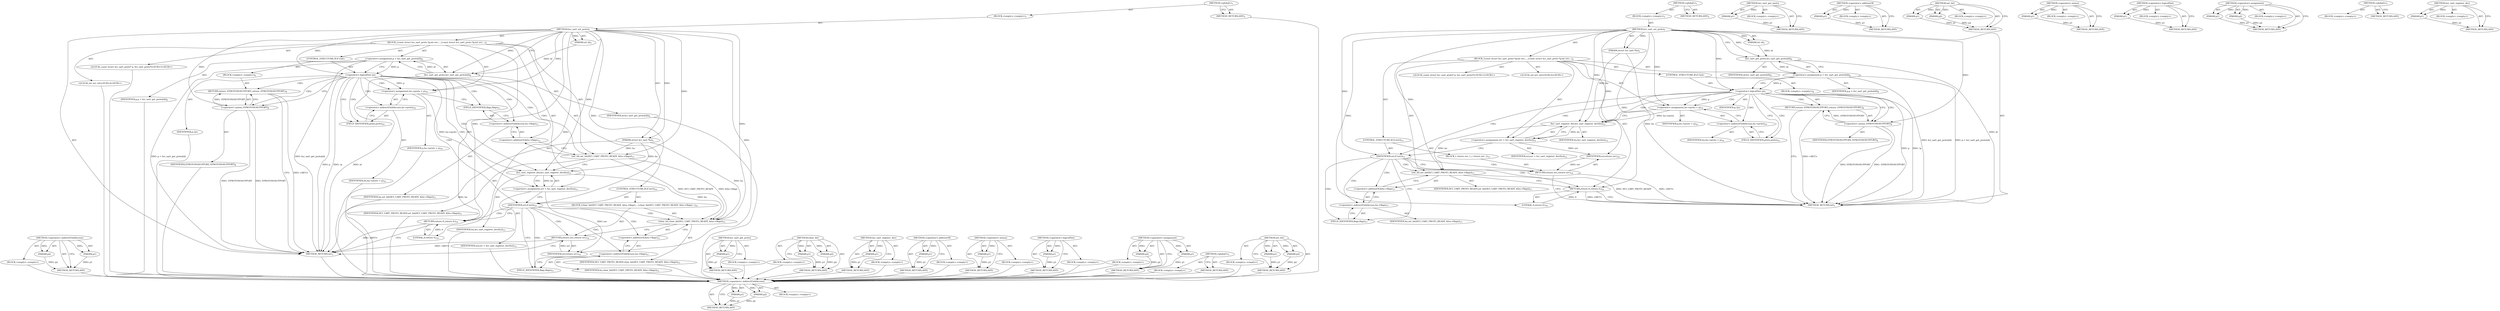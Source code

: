 digraph "hci_uart_register_dev" {
vulnerable_91 [label=<(METHOD,&lt;operator&gt;.indirectFieldAccess)>];
vulnerable_92 [label=<(PARAM,p1)>];
vulnerable_93 [label=<(PARAM,p2)>];
vulnerable_94 [label=<(BLOCK,&lt;empty&gt;,&lt;empty&gt;)>];
vulnerable_95 [label=<(METHOD_RETURN,ANY)>];
vulnerable_6 [label=<(METHOD,&lt;global&gt;)<SUB>1</SUB>>];
vulnerable_7 [label=<(BLOCK,&lt;empty&gt;,&lt;empty&gt;)<SUB>1</SUB>>];
vulnerable_8 [label=<(METHOD,hci_uart_set_proto)<SUB>1</SUB>>];
vulnerable_9 [label=<(PARAM,struct hci_uart *hu)<SUB>1</SUB>>];
vulnerable_10 [label=<(PARAM,int id)<SUB>1</SUB>>];
vulnerable_11 [label=<(BLOCK,{
	const struct hci_uart_proto *p;
	int err;

	...,{
	const struct hci_uart_proto *p;
	int err;

	...)<SUB>2</SUB>>];
vulnerable_12 [label="<(LOCAL,const struct hci_uart_proto* p: hci_uart_proto*)<SUB>3</SUB>>"];
vulnerable_13 [label="<(LOCAL,int err: int)<SUB>4</SUB>>"];
vulnerable_14 [label=<(&lt;operator&gt;.assignment,p = hci_uart_get_proto(id))<SUB>6</SUB>>];
vulnerable_15 [label=<(IDENTIFIER,p,p = hci_uart_get_proto(id))<SUB>6</SUB>>];
vulnerable_16 [label=<(hci_uart_get_proto,hci_uart_get_proto(id))<SUB>6</SUB>>];
vulnerable_17 [label=<(IDENTIFIER,id,hci_uart_get_proto(id))<SUB>6</SUB>>];
vulnerable_18 [label=<(CONTROL_STRUCTURE,IF,if (!p))<SUB>7</SUB>>];
vulnerable_19 [label=<(&lt;operator&gt;.logicalNot,!p)<SUB>7</SUB>>];
vulnerable_20 [label=<(IDENTIFIER,p,!p)<SUB>7</SUB>>];
vulnerable_21 [label=<(BLOCK,&lt;empty&gt;,&lt;empty&gt;)<SUB>8</SUB>>];
vulnerable_22 [label=<(RETURN,return -EPROTONOSUPPORT;,return -EPROTONOSUPPORT;)<SUB>8</SUB>>];
vulnerable_23 [label=<(&lt;operator&gt;.minus,-EPROTONOSUPPORT)<SUB>8</SUB>>];
vulnerable_24 [label=<(IDENTIFIER,EPROTONOSUPPORT,-EPROTONOSUPPORT)<SUB>8</SUB>>];
vulnerable_25 [label=<(&lt;operator&gt;.assignment,hu-&gt;proto = p)<SUB>10</SUB>>];
vulnerable_26 [label=<(&lt;operator&gt;.indirectFieldAccess,hu-&gt;proto)<SUB>10</SUB>>];
vulnerable_27 [label=<(IDENTIFIER,hu,hu-&gt;proto = p)<SUB>10</SUB>>];
vulnerable_28 [label=<(FIELD_IDENTIFIER,proto,proto)<SUB>10</SUB>>];
vulnerable_29 [label=<(IDENTIFIER,p,hu-&gt;proto = p)<SUB>10</SUB>>];
vulnerable_30 [label=<(set_bit,set_bit(HCI_UART_PROTO_READY, &amp;hu-&gt;flags))<SUB>11</SUB>>];
vulnerable_31 [label=<(IDENTIFIER,HCI_UART_PROTO_READY,set_bit(HCI_UART_PROTO_READY, &amp;hu-&gt;flags))<SUB>11</SUB>>];
vulnerable_32 [label=<(&lt;operator&gt;.addressOf,&amp;hu-&gt;flags)<SUB>11</SUB>>];
vulnerable_33 [label=<(&lt;operator&gt;.indirectFieldAccess,hu-&gt;flags)<SUB>11</SUB>>];
vulnerable_34 [label=<(IDENTIFIER,hu,set_bit(HCI_UART_PROTO_READY, &amp;hu-&gt;flags))<SUB>11</SUB>>];
vulnerable_35 [label=<(FIELD_IDENTIFIER,flags,flags)<SUB>11</SUB>>];
vulnerable_36 [label=<(&lt;operator&gt;.assignment,err = hci_uart_register_dev(hu))<SUB>13</SUB>>];
vulnerable_37 [label=<(IDENTIFIER,err,err = hci_uart_register_dev(hu))<SUB>13</SUB>>];
vulnerable_38 [label=<(hci_uart_register_dev,hci_uart_register_dev(hu))<SUB>13</SUB>>];
vulnerable_39 [label=<(IDENTIFIER,hu,hci_uart_register_dev(hu))<SUB>13</SUB>>];
vulnerable_40 [label=<(CONTROL_STRUCTURE,IF,if (err))<SUB>14</SUB>>];
vulnerable_41 [label=<(IDENTIFIER,err,if (err))<SUB>14</SUB>>];
vulnerable_42 [label=<(BLOCK,{
		clear_bit(HCI_UART_PROTO_READY, &amp;hu-&gt;flags)...,{
		clear_bit(HCI_UART_PROTO_READY, &amp;hu-&gt;flags)...)<SUB>14</SUB>>];
vulnerable_43 [label=<(clear_bit,clear_bit(HCI_UART_PROTO_READY, &amp;hu-&gt;flags))<SUB>15</SUB>>];
vulnerable_44 [label=<(IDENTIFIER,HCI_UART_PROTO_READY,clear_bit(HCI_UART_PROTO_READY, &amp;hu-&gt;flags))<SUB>15</SUB>>];
vulnerable_45 [label=<(&lt;operator&gt;.addressOf,&amp;hu-&gt;flags)<SUB>15</SUB>>];
vulnerable_46 [label=<(&lt;operator&gt;.indirectFieldAccess,hu-&gt;flags)<SUB>15</SUB>>];
vulnerable_47 [label=<(IDENTIFIER,hu,clear_bit(HCI_UART_PROTO_READY, &amp;hu-&gt;flags))<SUB>15</SUB>>];
vulnerable_48 [label=<(FIELD_IDENTIFIER,flags,flags)<SUB>15</SUB>>];
vulnerable_49 [label=<(RETURN,return err;,return err;)<SUB>16</SUB>>];
vulnerable_50 [label=<(IDENTIFIER,err,return err;)<SUB>16</SUB>>];
vulnerable_51 [label=<(RETURN,return 0;,return 0;)<SUB>19</SUB>>];
vulnerable_52 [label=<(LITERAL,0,return 0;)<SUB>19</SUB>>];
vulnerable_53 [label=<(METHOD_RETURN,int)<SUB>1</SUB>>];
vulnerable_55 [label=<(METHOD_RETURN,ANY)<SUB>1</SUB>>];
vulnerable_79 [label=<(METHOD,hci_uart_get_proto)>];
vulnerable_80 [label=<(PARAM,p1)>];
vulnerable_81 [label=<(BLOCK,&lt;empty&gt;,&lt;empty&gt;)>];
vulnerable_82 [label=<(METHOD_RETURN,ANY)>];
vulnerable_109 [label=<(METHOD,clear_bit)>];
vulnerable_110 [label=<(PARAM,p1)>];
vulnerable_111 [label=<(PARAM,p2)>];
vulnerable_112 [label=<(BLOCK,&lt;empty&gt;,&lt;empty&gt;)>];
vulnerable_113 [label=<(METHOD_RETURN,ANY)>];
vulnerable_105 [label=<(METHOD,hci_uart_register_dev)>];
vulnerable_106 [label=<(PARAM,p1)>];
vulnerable_107 [label=<(BLOCK,&lt;empty&gt;,&lt;empty&gt;)>];
vulnerable_108 [label=<(METHOD_RETURN,ANY)>];
vulnerable_101 [label=<(METHOD,&lt;operator&gt;.addressOf)>];
vulnerable_102 [label=<(PARAM,p1)>];
vulnerable_103 [label=<(BLOCK,&lt;empty&gt;,&lt;empty&gt;)>];
vulnerable_104 [label=<(METHOD_RETURN,ANY)>];
vulnerable_87 [label=<(METHOD,&lt;operator&gt;.minus)>];
vulnerable_88 [label=<(PARAM,p1)>];
vulnerable_89 [label=<(BLOCK,&lt;empty&gt;,&lt;empty&gt;)>];
vulnerable_90 [label=<(METHOD_RETURN,ANY)>];
vulnerable_83 [label=<(METHOD,&lt;operator&gt;.logicalNot)>];
vulnerable_84 [label=<(PARAM,p1)>];
vulnerable_85 [label=<(BLOCK,&lt;empty&gt;,&lt;empty&gt;)>];
vulnerable_86 [label=<(METHOD_RETURN,ANY)>];
vulnerable_74 [label=<(METHOD,&lt;operator&gt;.assignment)>];
vulnerable_75 [label=<(PARAM,p1)>];
vulnerable_76 [label=<(PARAM,p2)>];
vulnerable_77 [label=<(BLOCK,&lt;empty&gt;,&lt;empty&gt;)>];
vulnerable_78 [label=<(METHOD_RETURN,ANY)>];
vulnerable_68 [label=<(METHOD,&lt;global&gt;)<SUB>1</SUB>>];
vulnerable_69 [label=<(BLOCK,&lt;empty&gt;,&lt;empty&gt;)>];
vulnerable_70 [label=<(METHOD_RETURN,ANY)>];
vulnerable_96 [label=<(METHOD,set_bit)>];
vulnerable_97 [label=<(PARAM,p1)>];
vulnerable_98 [label=<(PARAM,p2)>];
vulnerable_99 [label=<(BLOCK,&lt;empty&gt;,&lt;empty&gt;)>];
vulnerable_100 [label=<(METHOD_RETURN,ANY)>];
fixed_85 [label=<(METHOD,&lt;operator&gt;.indirectFieldAccess)>];
fixed_86 [label=<(PARAM,p1)>];
fixed_87 [label=<(PARAM,p2)>];
fixed_88 [label=<(BLOCK,&lt;empty&gt;,&lt;empty&gt;)>];
fixed_89 [label=<(METHOD_RETURN,ANY)>];
fixed_6 [label=<(METHOD,&lt;global&gt;)<SUB>1</SUB>>];
fixed_7 [label=<(BLOCK,&lt;empty&gt;,&lt;empty&gt;)<SUB>1</SUB>>];
fixed_8 [label=<(METHOD,hci_uart_set_proto)<SUB>1</SUB>>];
fixed_9 [label=<(PARAM,struct hci_uart *hu)<SUB>1</SUB>>];
fixed_10 [label=<(PARAM,int id)<SUB>1</SUB>>];
fixed_11 [label=<(BLOCK,{
	const struct hci_uart_proto *p;
	int err;

	...,{
	const struct hci_uart_proto *p;
	int err;

	...)<SUB>2</SUB>>];
fixed_12 [label="<(LOCAL,const struct hci_uart_proto* p: hci_uart_proto*)<SUB>3</SUB>>"];
fixed_13 [label="<(LOCAL,int err: int)<SUB>4</SUB>>"];
fixed_14 [label=<(&lt;operator&gt;.assignment,p = hci_uart_get_proto(id))<SUB>6</SUB>>];
fixed_15 [label=<(IDENTIFIER,p,p = hci_uart_get_proto(id))<SUB>6</SUB>>];
fixed_16 [label=<(hci_uart_get_proto,hci_uart_get_proto(id))<SUB>6</SUB>>];
fixed_17 [label=<(IDENTIFIER,id,hci_uart_get_proto(id))<SUB>6</SUB>>];
fixed_18 [label=<(CONTROL_STRUCTURE,IF,if (!p))<SUB>7</SUB>>];
fixed_19 [label=<(&lt;operator&gt;.logicalNot,!p)<SUB>7</SUB>>];
fixed_20 [label=<(IDENTIFIER,p,!p)<SUB>7</SUB>>];
fixed_21 [label=<(BLOCK,&lt;empty&gt;,&lt;empty&gt;)<SUB>8</SUB>>];
fixed_22 [label=<(RETURN,return -EPROTONOSUPPORT;,return -EPROTONOSUPPORT;)<SUB>8</SUB>>];
fixed_23 [label=<(&lt;operator&gt;.minus,-EPROTONOSUPPORT)<SUB>8</SUB>>];
fixed_24 [label=<(IDENTIFIER,EPROTONOSUPPORT,-EPROTONOSUPPORT)<SUB>8</SUB>>];
fixed_25 [label=<(&lt;operator&gt;.assignment,hu-&gt;proto = p)<SUB>10</SUB>>];
fixed_26 [label=<(&lt;operator&gt;.indirectFieldAccess,hu-&gt;proto)<SUB>10</SUB>>];
fixed_27 [label=<(IDENTIFIER,hu,hu-&gt;proto = p)<SUB>10</SUB>>];
fixed_28 [label=<(FIELD_IDENTIFIER,proto,proto)<SUB>10</SUB>>];
fixed_29 [label=<(IDENTIFIER,p,hu-&gt;proto = p)<SUB>10</SUB>>];
fixed_30 [label=<(&lt;operator&gt;.assignment,err = hci_uart_register_dev(hu))<SUB>12</SUB>>];
fixed_31 [label=<(IDENTIFIER,err,err = hci_uart_register_dev(hu))<SUB>12</SUB>>];
fixed_32 [label=<(hci_uart_register_dev,hci_uart_register_dev(hu))<SUB>12</SUB>>];
fixed_33 [label=<(IDENTIFIER,hu,hci_uart_register_dev(hu))<SUB>12</SUB>>];
fixed_34 [label=<(CONTROL_STRUCTURE,IF,if (err))<SUB>13</SUB>>];
fixed_35 [label=<(IDENTIFIER,err,if (err))<SUB>13</SUB>>];
fixed_36 [label=<(BLOCK,{
 		return err;
 	},{
 		return err;
 	})<SUB>13</SUB>>];
fixed_37 [label=<(RETURN,return err;,return err;)<SUB>14</SUB>>];
fixed_38 [label=<(IDENTIFIER,err,return err;)<SUB>14</SUB>>];
fixed_39 [label=<(set_bit,set_bit(HCI_UART_PROTO_READY, &amp;hu-&gt;flags))<SUB>17</SUB>>];
fixed_40 [label=<(IDENTIFIER,HCI_UART_PROTO_READY,set_bit(HCI_UART_PROTO_READY, &amp;hu-&gt;flags))<SUB>17</SUB>>];
fixed_41 [label=<(&lt;operator&gt;.addressOf,&amp;hu-&gt;flags)<SUB>17</SUB>>];
fixed_42 [label=<(&lt;operator&gt;.indirectFieldAccess,hu-&gt;flags)<SUB>17</SUB>>];
fixed_43 [label=<(IDENTIFIER,hu,set_bit(HCI_UART_PROTO_READY, &amp;hu-&gt;flags))<SUB>17</SUB>>];
fixed_44 [label=<(FIELD_IDENTIFIER,flags,flags)<SUB>17</SUB>>];
fixed_45 [label=<(RETURN,return 0;,return 0;)<SUB>18</SUB>>];
fixed_46 [label=<(LITERAL,0,return 0;)<SUB>18</SUB>>];
fixed_47 [label=<(METHOD_RETURN,int)<SUB>1</SUB>>];
fixed_49 [label=<(METHOD_RETURN,ANY)<SUB>1</SUB>>];
fixed_73 [label=<(METHOD,hci_uart_get_proto)>];
fixed_74 [label=<(PARAM,p1)>];
fixed_75 [label=<(BLOCK,&lt;empty&gt;,&lt;empty&gt;)>];
fixed_76 [label=<(METHOD_RETURN,ANY)>];
fixed_99 [label=<(METHOD,&lt;operator&gt;.addressOf)>];
fixed_100 [label=<(PARAM,p1)>];
fixed_101 [label=<(BLOCK,&lt;empty&gt;,&lt;empty&gt;)>];
fixed_102 [label=<(METHOD_RETURN,ANY)>];
fixed_94 [label=<(METHOD,set_bit)>];
fixed_95 [label=<(PARAM,p1)>];
fixed_96 [label=<(PARAM,p2)>];
fixed_97 [label=<(BLOCK,&lt;empty&gt;,&lt;empty&gt;)>];
fixed_98 [label=<(METHOD_RETURN,ANY)>];
fixed_81 [label=<(METHOD,&lt;operator&gt;.minus)>];
fixed_82 [label=<(PARAM,p1)>];
fixed_83 [label=<(BLOCK,&lt;empty&gt;,&lt;empty&gt;)>];
fixed_84 [label=<(METHOD_RETURN,ANY)>];
fixed_77 [label=<(METHOD,&lt;operator&gt;.logicalNot)>];
fixed_78 [label=<(PARAM,p1)>];
fixed_79 [label=<(BLOCK,&lt;empty&gt;,&lt;empty&gt;)>];
fixed_80 [label=<(METHOD_RETURN,ANY)>];
fixed_68 [label=<(METHOD,&lt;operator&gt;.assignment)>];
fixed_69 [label=<(PARAM,p1)>];
fixed_70 [label=<(PARAM,p2)>];
fixed_71 [label=<(BLOCK,&lt;empty&gt;,&lt;empty&gt;)>];
fixed_72 [label=<(METHOD_RETURN,ANY)>];
fixed_62 [label=<(METHOD,&lt;global&gt;)<SUB>1</SUB>>];
fixed_63 [label=<(BLOCK,&lt;empty&gt;,&lt;empty&gt;)>];
fixed_64 [label=<(METHOD_RETURN,ANY)>];
fixed_90 [label=<(METHOD,hci_uart_register_dev)>];
fixed_91 [label=<(PARAM,p1)>];
fixed_92 [label=<(BLOCK,&lt;empty&gt;,&lt;empty&gt;)>];
fixed_93 [label=<(METHOD_RETURN,ANY)>];
vulnerable_91 -> vulnerable_92  [key=0, label="AST: "];
vulnerable_91 -> vulnerable_92  [key=1, label="DDG: "];
vulnerable_91 -> vulnerable_94  [key=0, label="AST: "];
vulnerable_91 -> vulnerable_93  [key=0, label="AST: "];
vulnerable_91 -> vulnerable_93  [key=1, label="DDG: "];
vulnerable_91 -> vulnerable_95  [key=0, label="AST: "];
vulnerable_91 -> vulnerable_95  [key=1, label="CFG: "];
vulnerable_92 -> vulnerable_95  [key=0, label="DDG: p1"];
vulnerable_93 -> vulnerable_95  [key=0, label="DDG: p2"];
vulnerable_94 -> fixed_85  [key=0];
vulnerable_95 -> fixed_85  [key=0];
vulnerable_6 -> vulnerable_7  [key=0, label="AST: "];
vulnerable_6 -> vulnerable_55  [key=0, label="AST: "];
vulnerable_6 -> vulnerable_55  [key=1, label="CFG: "];
vulnerable_7 -> vulnerable_8  [key=0, label="AST: "];
vulnerable_8 -> vulnerable_9  [key=0, label="AST: "];
vulnerable_8 -> vulnerable_9  [key=1, label="DDG: "];
vulnerable_8 -> vulnerable_10  [key=0, label="AST: "];
vulnerable_8 -> vulnerable_10  [key=1, label="DDG: "];
vulnerable_8 -> vulnerable_11  [key=0, label="AST: "];
vulnerable_8 -> vulnerable_53  [key=0, label="AST: "];
vulnerable_8 -> vulnerable_16  [key=0, label="CFG: "];
vulnerable_8 -> vulnerable_16  [key=1, label="DDG: "];
vulnerable_8 -> vulnerable_25  [key=0, label="DDG: "];
vulnerable_8 -> vulnerable_51  [key=0, label="DDG: "];
vulnerable_8 -> vulnerable_30  [key=0, label="DDG: "];
vulnerable_8 -> vulnerable_41  [key=0, label="DDG: "];
vulnerable_8 -> vulnerable_52  [key=0, label="DDG: "];
vulnerable_8 -> vulnerable_19  [key=0, label="DDG: "];
vulnerable_8 -> vulnerable_38  [key=0, label="DDG: "];
vulnerable_8 -> vulnerable_43  [key=0, label="DDG: "];
vulnerable_8 -> vulnerable_50  [key=0, label="DDG: "];
vulnerable_8 -> vulnerable_23  [key=0, label="DDG: "];
vulnerable_9 -> vulnerable_53  [key=0, label="DDG: hu"];
vulnerable_9 -> vulnerable_30  [key=0, label="DDG: hu"];
vulnerable_9 -> vulnerable_38  [key=0, label="DDG: hu"];
vulnerable_9 -> vulnerable_43  [key=0, label="DDG: hu"];
vulnerable_10 -> vulnerable_16  [key=0, label="DDG: id"];
vulnerable_11 -> vulnerable_12  [key=0, label="AST: "];
vulnerable_11 -> vulnerable_13  [key=0, label="AST: "];
vulnerable_11 -> vulnerable_14  [key=0, label="AST: "];
vulnerable_11 -> vulnerable_18  [key=0, label="AST: "];
vulnerable_11 -> vulnerable_25  [key=0, label="AST: "];
vulnerable_11 -> vulnerable_30  [key=0, label="AST: "];
vulnerable_11 -> vulnerable_36  [key=0, label="AST: "];
vulnerable_11 -> vulnerable_40  [key=0, label="AST: "];
vulnerable_11 -> vulnerable_51  [key=0, label="AST: "];
vulnerable_12 -> fixed_85  [key=0];
vulnerable_13 -> fixed_85  [key=0];
vulnerable_14 -> vulnerable_15  [key=0, label="AST: "];
vulnerable_14 -> vulnerable_16  [key=0, label="AST: "];
vulnerable_14 -> vulnerable_19  [key=0, label="CFG: "];
vulnerable_14 -> vulnerable_19  [key=1, label="DDG: p"];
vulnerable_14 -> vulnerable_53  [key=0, label="DDG: hci_uart_get_proto(id)"];
vulnerable_14 -> vulnerable_53  [key=1, label="DDG: p = hci_uart_get_proto(id)"];
vulnerable_15 -> fixed_85  [key=0];
vulnerable_16 -> vulnerable_17  [key=0, label="AST: "];
vulnerable_16 -> vulnerable_14  [key=0, label="CFG: "];
vulnerable_16 -> vulnerable_14  [key=1, label="DDG: id"];
vulnerable_16 -> vulnerable_53  [key=0, label="DDG: id"];
vulnerable_17 -> fixed_85  [key=0];
vulnerable_18 -> vulnerable_19  [key=0, label="AST: "];
vulnerable_18 -> vulnerable_21  [key=0, label="AST: "];
vulnerable_19 -> vulnerable_20  [key=0, label="AST: "];
vulnerable_19 -> vulnerable_23  [key=0, label="CFG: "];
vulnerable_19 -> vulnerable_23  [key=1, label="CDG: "];
vulnerable_19 -> vulnerable_28  [key=0, label="CFG: "];
vulnerable_19 -> vulnerable_28  [key=1, label="CDG: "];
vulnerable_19 -> vulnerable_53  [key=0, label="DDG: p"];
vulnerable_19 -> vulnerable_53  [key=1, label="DDG: !p"];
vulnerable_19 -> vulnerable_25  [key=0, label="DDG: p"];
vulnerable_19 -> vulnerable_25  [key=1, label="CDG: "];
vulnerable_19 -> vulnerable_30  [key=0, label="CDG: "];
vulnerable_19 -> vulnerable_32  [key=0, label="CDG: "];
vulnerable_19 -> vulnerable_33  [key=0, label="CDG: "];
vulnerable_19 -> vulnerable_26  [key=0, label="CDG: "];
vulnerable_19 -> vulnerable_36  [key=0, label="CDG: "];
vulnerable_19 -> vulnerable_38  [key=0, label="CDG: "];
vulnerable_19 -> vulnerable_22  [key=0, label="CDG: "];
vulnerable_19 -> vulnerable_41  [key=0, label="CDG: "];
vulnerable_19 -> vulnerable_35  [key=0, label="CDG: "];
vulnerable_20 -> fixed_85  [key=0];
vulnerable_21 -> vulnerable_22  [key=0, label="AST: "];
vulnerable_22 -> vulnerable_23  [key=0, label="AST: "];
vulnerable_22 -> vulnerable_53  [key=0, label="CFG: "];
vulnerable_22 -> vulnerable_53  [key=1, label="DDG: &lt;RET&gt;"];
vulnerable_23 -> vulnerable_24  [key=0, label="AST: "];
vulnerable_23 -> vulnerable_22  [key=0, label="CFG: "];
vulnerable_23 -> vulnerable_22  [key=1, label="DDG: -EPROTONOSUPPORT"];
vulnerable_23 -> vulnerable_53  [key=0, label="DDG: EPROTONOSUPPORT"];
vulnerable_23 -> vulnerable_53  [key=1, label="DDG: -EPROTONOSUPPORT"];
vulnerable_24 -> fixed_85  [key=0];
vulnerable_25 -> vulnerable_26  [key=0, label="AST: "];
vulnerable_25 -> vulnerable_29  [key=0, label="AST: "];
vulnerable_25 -> vulnerable_35  [key=0, label="CFG: "];
vulnerable_25 -> vulnerable_38  [key=0, label="DDG: hu-&gt;proto"];
vulnerable_26 -> vulnerable_27  [key=0, label="AST: "];
vulnerable_26 -> vulnerable_28  [key=0, label="AST: "];
vulnerable_26 -> vulnerable_25  [key=0, label="CFG: "];
vulnerable_27 -> fixed_85  [key=0];
vulnerable_28 -> vulnerable_26  [key=0, label="CFG: "];
vulnerable_29 -> fixed_85  [key=0];
vulnerable_30 -> vulnerable_31  [key=0, label="AST: "];
vulnerable_30 -> vulnerable_32  [key=0, label="AST: "];
vulnerable_30 -> vulnerable_38  [key=0, label="CFG: "];
vulnerable_30 -> vulnerable_43  [key=0, label="DDG: HCI_UART_PROTO_READY"];
vulnerable_30 -> vulnerable_43  [key=1, label="DDG: &amp;hu-&gt;flags"];
vulnerable_31 -> fixed_85  [key=0];
vulnerable_32 -> vulnerable_33  [key=0, label="AST: "];
vulnerable_32 -> vulnerable_30  [key=0, label="CFG: "];
vulnerable_33 -> vulnerable_34  [key=0, label="AST: "];
vulnerable_33 -> vulnerable_35  [key=0, label="AST: "];
vulnerable_33 -> vulnerable_32  [key=0, label="CFG: "];
vulnerable_34 -> fixed_85  [key=0];
vulnerable_35 -> vulnerable_33  [key=0, label="CFG: "];
vulnerable_36 -> vulnerable_37  [key=0, label="AST: "];
vulnerable_36 -> vulnerable_38  [key=0, label="AST: "];
vulnerable_36 -> vulnerable_41  [key=0, label="CFG: "];
vulnerable_36 -> vulnerable_50  [key=0, label="DDG: err"];
vulnerable_37 -> fixed_85  [key=0];
vulnerable_38 -> vulnerable_39  [key=0, label="AST: "];
vulnerable_38 -> vulnerable_36  [key=0, label="CFG: "];
vulnerable_38 -> vulnerable_36  [key=1, label="DDG: hu"];
vulnerable_38 -> vulnerable_43  [key=0, label="DDG: hu"];
vulnerable_39 -> fixed_85  [key=0];
vulnerable_40 -> vulnerable_41  [key=0, label="AST: "];
vulnerable_40 -> vulnerable_42  [key=0, label="AST: "];
vulnerable_41 -> vulnerable_48  [key=0, label="CFG: "];
vulnerable_41 -> vulnerable_48  [key=1, label="CDG: "];
vulnerable_41 -> vulnerable_51  [key=0, label="CFG: "];
vulnerable_41 -> vulnerable_51  [key=1, label="CDG: "];
vulnerable_41 -> vulnerable_49  [key=0, label="CDG: "];
vulnerable_41 -> vulnerable_46  [key=0, label="CDG: "];
vulnerable_41 -> vulnerable_45  [key=0, label="CDG: "];
vulnerable_41 -> vulnerable_43  [key=0, label="CDG: "];
vulnerable_42 -> vulnerable_43  [key=0, label="AST: "];
vulnerable_42 -> vulnerable_49  [key=0, label="AST: "];
vulnerable_43 -> vulnerable_44  [key=0, label="AST: "];
vulnerable_43 -> vulnerable_45  [key=0, label="AST: "];
vulnerable_43 -> vulnerable_49  [key=0, label="CFG: "];
vulnerable_44 -> fixed_85  [key=0];
vulnerable_45 -> vulnerable_46  [key=0, label="AST: "];
vulnerable_45 -> vulnerable_43  [key=0, label="CFG: "];
vulnerable_46 -> vulnerable_47  [key=0, label="AST: "];
vulnerable_46 -> vulnerable_48  [key=0, label="AST: "];
vulnerable_46 -> vulnerable_45  [key=0, label="CFG: "];
vulnerable_47 -> fixed_85  [key=0];
vulnerable_48 -> vulnerable_46  [key=0, label="CFG: "];
vulnerable_49 -> vulnerable_50  [key=0, label="AST: "];
vulnerable_49 -> vulnerable_53  [key=0, label="CFG: "];
vulnerable_49 -> vulnerable_53  [key=1, label="DDG: &lt;RET&gt;"];
vulnerable_50 -> vulnerable_49  [key=0, label="DDG: err"];
vulnerable_51 -> vulnerable_52  [key=0, label="AST: "];
vulnerable_51 -> vulnerable_53  [key=0, label="CFG: "];
vulnerable_51 -> vulnerable_53  [key=1, label="DDG: &lt;RET&gt;"];
vulnerable_52 -> vulnerable_51  [key=0, label="DDG: 0"];
vulnerable_53 -> fixed_85  [key=0];
vulnerable_55 -> fixed_85  [key=0];
vulnerable_79 -> vulnerable_80  [key=0, label="AST: "];
vulnerable_79 -> vulnerable_80  [key=1, label="DDG: "];
vulnerable_79 -> vulnerable_81  [key=0, label="AST: "];
vulnerable_79 -> vulnerable_82  [key=0, label="AST: "];
vulnerable_79 -> vulnerable_82  [key=1, label="CFG: "];
vulnerable_80 -> vulnerable_82  [key=0, label="DDG: p1"];
vulnerable_81 -> fixed_85  [key=0];
vulnerable_82 -> fixed_85  [key=0];
vulnerable_109 -> vulnerable_110  [key=0, label="AST: "];
vulnerable_109 -> vulnerable_110  [key=1, label="DDG: "];
vulnerable_109 -> vulnerable_112  [key=0, label="AST: "];
vulnerable_109 -> vulnerable_111  [key=0, label="AST: "];
vulnerable_109 -> vulnerable_111  [key=1, label="DDG: "];
vulnerable_109 -> vulnerable_113  [key=0, label="AST: "];
vulnerable_109 -> vulnerable_113  [key=1, label="CFG: "];
vulnerable_110 -> vulnerable_113  [key=0, label="DDG: p1"];
vulnerable_111 -> vulnerable_113  [key=0, label="DDG: p2"];
vulnerable_112 -> fixed_85  [key=0];
vulnerable_113 -> fixed_85  [key=0];
vulnerable_105 -> vulnerable_106  [key=0, label="AST: "];
vulnerable_105 -> vulnerable_106  [key=1, label="DDG: "];
vulnerable_105 -> vulnerable_107  [key=0, label="AST: "];
vulnerable_105 -> vulnerable_108  [key=0, label="AST: "];
vulnerable_105 -> vulnerable_108  [key=1, label="CFG: "];
vulnerable_106 -> vulnerable_108  [key=0, label="DDG: p1"];
vulnerable_107 -> fixed_85  [key=0];
vulnerable_108 -> fixed_85  [key=0];
vulnerable_101 -> vulnerable_102  [key=0, label="AST: "];
vulnerable_101 -> vulnerable_102  [key=1, label="DDG: "];
vulnerable_101 -> vulnerable_103  [key=0, label="AST: "];
vulnerable_101 -> vulnerable_104  [key=0, label="AST: "];
vulnerable_101 -> vulnerable_104  [key=1, label="CFG: "];
vulnerable_102 -> vulnerable_104  [key=0, label="DDG: p1"];
vulnerable_103 -> fixed_85  [key=0];
vulnerable_104 -> fixed_85  [key=0];
vulnerable_87 -> vulnerable_88  [key=0, label="AST: "];
vulnerable_87 -> vulnerable_88  [key=1, label="DDG: "];
vulnerable_87 -> vulnerable_89  [key=0, label="AST: "];
vulnerable_87 -> vulnerable_90  [key=0, label="AST: "];
vulnerable_87 -> vulnerable_90  [key=1, label="CFG: "];
vulnerable_88 -> vulnerable_90  [key=0, label="DDG: p1"];
vulnerable_89 -> fixed_85  [key=0];
vulnerable_90 -> fixed_85  [key=0];
vulnerable_83 -> vulnerable_84  [key=0, label="AST: "];
vulnerable_83 -> vulnerable_84  [key=1, label="DDG: "];
vulnerable_83 -> vulnerable_85  [key=0, label="AST: "];
vulnerable_83 -> vulnerable_86  [key=0, label="AST: "];
vulnerable_83 -> vulnerable_86  [key=1, label="CFG: "];
vulnerable_84 -> vulnerable_86  [key=0, label="DDG: p1"];
vulnerable_85 -> fixed_85  [key=0];
vulnerable_86 -> fixed_85  [key=0];
vulnerable_74 -> vulnerable_75  [key=0, label="AST: "];
vulnerable_74 -> vulnerable_75  [key=1, label="DDG: "];
vulnerable_74 -> vulnerable_77  [key=0, label="AST: "];
vulnerable_74 -> vulnerable_76  [key=0, label="AST: "];
vulnerable_74 -> vulnerable_76  [key=1, label="DDG: "];
vulnerable_74 -> vulnerable_78  [key=0, label="AST: "];
vulnerable_74 -> vulnerable_78  [key=1, label="CFG: "];
vulnerable_75 -> vulnerable_78  [key=0, label="DDG: p1"];
vulnerable_76 -> vulnerable_78  [key=0, label="DDG: p2"];
vulnerable_77 -> fixed_85  [key=0];
vulnerable_78 -> fixed_85  [key=0];
vulnerable_68 -> vulnerable_69  [key=0, label="AST: "];
vulnerable_68 -> vulnerable_70  [key=0, label="AST: "];
vulnerable_68 -> vulnerable_70  [key=1, label="CFG: "];
vulnerable_69 -> fixed_85  [key=0];
vulnerable_70 -> fixed_85  [key=0];
vulnerable_96 -> vulnerable_97  [key=0, label="AST: "];
vulnerable_96 -> vulnerable_97  [key=1, label="DDG: "];
vulnerable_96 -> vulnerable_99  [key=0, label="AST: "];
vulnerable_96 -> vulnerable_98  [key=0, label="AST: "];
vulnerable_96 -> vulnerable_98  [key=1, label="DDG: "];
vulnerable_96 -> vulnerable_100  [key=0, label="AST: "];
vulnerable_96 -> vulnerable_100  [key=1, label="CFG: "];
vulnerable_97 -> vulnerable_100  [key=0, label="DDG: p1"];
vulnerable_98 -> vulnerable_100  [key=0, label="DDG: p2"];
vulnerable_99 -> fixed_85  [key=0];
vulnerable_100 -> fixed_85  [key=0];
fixed_85 -> fixed_86  [key=0, label="AST: "];
fixed_85 -> fixed_86  [key=1, label="DDG: "];
fixed_85 -> fixed_88  [key=0, label="AST: "];
fixed_85 -> fixed_87  [key=0, label="AST: "];
fixed_85 -> fixed_87  [key=1, label="DDG: "];
fixed_85 -> fixed_89  [key=0, label="AST: "];
fixed_85 -> fixed_89  [key=1, label="CFG: "];
fixed_86 -> fixed_89  [key=0, label="DDG: p1"];
fixed_87 -> fixed_89  [key=0, label="DDG: p2"];
fixed_6 -> fixed_7  [key=0, label="AST: "];
fixed_6 -> fixed_49  [key=0, label="AST: "];
fixed_6 -> fixed_49  [key=1, label="CFG: "];
fixed_7 -> fixed_8  [key=0, label="AST: "];
fixed_8 -> fixed_9  [key=0, label="AST: "];
fixed_8 -> fixed_9  [key=1, label="DDG: "];
fixed_8 -> fixed_10  [key=0, label="AST: "];
fixed_8 -> fixed_10  [key=1, label="DDG: "];
fixed_8 -> fixed_11  [key=0, label="AST: "];
fixed_8 -> fixed_47  [key=0, label="AST: "];
fixed_8 -> fixed_16  [key=0, label="CFG: "];
fixed_8 -> fixed_16  [key=1, label="DDG: "];
fixed_8 -> fixed_25  [key=0, label="DDG: "];
fixed_8 -> fixed_45  [key=0, label="DDG: "];
fixed_8 -> fixed_35  [key=0, label="DDG: "];
fixed_8 -> fixed_39  [key=0, label="DDG: "];
fixed_8 -> fixed_46  [key=0, label="DDG: "];
fixed_8 -> fixed_19  [key=0, label="DDG: "];
fixed_8 -> fixed_32  [key=0, label="DDG: "];
fixed_8 -> fixed_38  [key=0, label="DDG: "];
fixed_8 -> fixed_23  [key=0, label="DDG: "];
fixed_9 -> fixed_47  [key=0, label="DDG: hu"];
fixed_9 -> fixed_32  [key=0, label="DDG: hu"];
fixed_10 -> fixed_16  [key=0, label="DDG: id"];
fixed_11 -> fixed_12  [key=0, label="AST: "];
fixed_11 -> fixed_13  [key=0, label="AST: "];
fixed_11 -> fixed_14  [key=0, label="AST: "];
fixed_11 -> fixed_18  [key=0, label="AST: "];
fixed_11 -> fixed_25  [key=0, label="AST: "];
fixed_11 -> fixed_30  [key=0, label="AST: "];
fixed_11 -> fixed_34  [key=0, label="AST: "];
fixed_11 -> fixed_39  [key=0, label="AST: "];
fixed_11 -> fixed_45  [key=0, label="AST: "];
fixed_14 -> fixed_15  [key=0, label="AST: "];
fixed_14 -> fixed_16  [key=0, label="AST: "];
fixed_14 -> fixed_19  [key=0, label="CFG: "];
fixed_14 -> fixed_19  [key=1, label="DDG: p"];
fixed_14 -> fixed_47  [key=0, label="DDG: hci_uart_get_proto(id)"];
fixed_14 -> fixed_47  [key=1, label="DDG: p = hci_uart_get_proto(id)"];
fixed_16 -> fixed_17  [key=0, label="AST: "];
fixed_16 -> fixed_14  [key=0, label="CFG: "];
fixed_16 -> fixed_14  [key=1, label="DDG: id"];
fixed_16 -> fixed_47  [key=0, label="DDG: id"];
fixed_18 -> fixed_19  [key=0, label="AST: "];
fixed_18 -> fixed_21  [key=0, label="AST: "];
fixed_19 -> fixed_20  [key=0, label="AST: "];
fixed_19 -> fixed_23  [key=0, label="CFG: "];
fixed_19 -> fixed_23  [key=1, label="CDG: "];
fixed_19 -> fixed_28  [key=0, label="CFG: "];
fixed_19 -> fixed_28  [key=1, label="CDG: "];
fixed_19 -> fixed_47  [key=0, label="DDG: p"];
fixed_19 -> fixed_47  [key=1, label="DDG: !p"];
fixed_19 -> fixed_25  [key=0, label="DDG: p"];
fixed_19 -> fixed_25  [key=1, label="CDG: "];
fixed_19 -> fixed_30  [key=0, label="CDG: "];
fixed_19 -> fixed_32  [key=0, label="CDG: "];
fixed_19 -> fixed_26  [key=0, label="CDG: "];
fixed_19 -> fixed_35  [key=0, label="CDG: "];
fixed_19 -> fixed_22  [key=0, label="CDG: "];
fixed_21 -> fixed_22  [key=0, label="AST: "];
fixed_22 -> fixed_23  [key=0, label="AST: "];
fixed_22 -> fixed_47  [key=0, label="CFG: "];
fixed_22 -> fixed_47  [key=1, label="DDG: &lt;RET&gt;"];
fixed_23 -> fixed_24  [key=0, label="AST: "];
fixed_23 -> fixed_22  [key=0, label="CFG: "];
fixed_23 -> fixed_22  [key=1, label="DDG: -EPROTONOSUPPORT"];
fixed_23 -> fixed_47  [key=0, label="DDG: EPROTONOSUPPORT"];
fixed_23 -> fixed_47  [key=1, label="DDG: -EPROTONOSUPPORT"];
fixed_25 -> fixed_26  [key=0, label="AST: "];
fixed_25 -> fixed_29  [key=0, label="AST: "];
fixed_25 -> fixed_32  [key=0, label="CFG: "];
fixed_25 -> fixed_32  [key=1, label="DDG: hu-&gt;proto"];
fixed_26 -> fixed_27  [key=0, label="AST: "];
fixed_26 -> fixed_28  [key=0, label="AST: "];
fixed_26 -> fixed_25  [key=0, label="CFG: "];
fixed_28 -> fixed_26  [key=0, label="CFG: "];
fixed_30 -> fixed_31  [key=0, label="AST: "];
fixed_30 -> fixed_32  [key=0, label="AST: "];
fixed_30 -> fixed_35  [key=0, label="CFG: "];
fixed_30 -> fixed_38  [key=0, label="DDG: err"];
fixed_32 -> fixed_33  [key=0, label="AST: "];
fixed_32 -> fixed_30  [key=0, label="CFG: "];
fixed_32 -> fixed_30  [key=1, label="DDG: hu"];
fixed_32 -> fixed_39  [key=0, label="DDG: hu"];
fixed_34 -> fixed_35  [key=0, label="AST: "];
fixed_34 -> fixed_36  [key=0, label="AST: "];
fixed_35 -> fixed_37  [key=0, label="CFG: "];
fixed_35 -> fixed_37  [key=1, label="CDG: "];
fixed_35 -> fixed_44  [key=0, label="CFG: "];
fixed_35 -> fixed_44  [key=1, label="CDG: "];
fixed_35 -> fixed_42  [key=0, label="CDG: "];
fixed_35 -> fixed_41  [key=0, label="CDG: "];
fixed_35 -> fixed_45  [key=0, label="CDG: "];
fixed_35 -> fixed_39  [key=0, label="CDG: "];
fixed_36 -> fixed_37  [key=0, label="AST: "];
fixed_37 -> fixed_38  [key=0, label="AST: "];
fixed_37 -> fixed_47  [key=0, label="CFG: "];
fixed_37 -> fixed_47  [key=1, label="DDG: &lt;RET&gt;"];
fixed_38 -> fixed_37  [key=0, label="DDG: err"];
fixed_39 -> fixed_40  [key=0, label="AST: "];
fixed_39 -> fixed_41  [key=0, label="AST: "];
fixed_39 -> fixed_45  [key=0, label="CFG: "];
fixed_39 -> fixed_47  [key=0, label="DDG: HCI_UART_PROTO_READY"];
fixed_41 -> fixed_42  [key=0, label="AST: "];
fixed_41 -> fixed_39  [key=0, label="CFG: "];
fixed_42 -> fixed_43  [key=0, label="AST: "];
fixed_42 -> fixed_44  [key=0, label="AST: "];
fixed_42 -> fixed_41  [key=0, label="CFG: "];
fixed_44 -> fixed_42  [key=0, label="CFG: "];
fixed_45 -> fixed_46  [key=0, label="AST: "];
fixed_45 -> fixed_47  [key=0, label="CFG: "];
fixed_45 -> fixed_47  [key=1, label="DDG: &lt;RET&gt;"];
fixed_46 -> fixed_45  [key=0, label="DDG: 0"];
fixed_73 -> fixed_74  [key=0, label="AST: "];
fixed_73 -> fixed_74  [key=1, label="DDG: "];
fixed_73 -> fixed_75  [key=0, label="AST: "];
fixed_73 -> fixed_76  [key=0, label="AST: "];
fixed_73 -> fixed_76  [key=1, label="CFG: "];
fixed_74 -> fixed_76  [key=0, label="DDG: p1"];
fixed_99 -> fixed_100  [key=0, label="AST: "];
fixed_99 -> fixed_100  [key=1, label="DDG: "];
fixed_99 -> fixed_101  [key=0, label="AST: "];
fixed_99 -> fixed_102  [key=0, label="AST: "];
fixed_99 -> fixed_102  [key=1, label="CFG: "];
fixed_100 -> fixed_102  [key=0, label="DDG: p1"];
fixed_94 -> fixed_95  [key=0, label="AST: "];
fixed_94 -> fixed_95  [key=1, label="DDG: "];
fixed_94 -> fixed_97  [key=0, label="AST: "];
fixed_94 -> fixed_96  [key=0, label="AST: "];
fixed_94 -> fixed_96  [key=1, label="DDG: "];
fixed_94 -> fixed_98  [key=0, label="AST: "];
fixed_94 -> fixed_98  [key=1, label="CFG: "];
fixed_95 -> fixed_98  [key=0, label="DDG: p1"];
fixed_96 -> fixed_98  [key=0, label="DDG: p2"];
fixed_81 -> fixed_82  [key=0, label="AST: "];
fixed_81 -> fixed_82  [key=1, label="DDG: "];
fixed_81 -> fixed_83  [key=0, label="AST: "];
fixed_81 -> fixed_84  [key=0, label="AST: "];
fixed_81 -> fixed_84  [key=1, label="CFG: "];
fixed_82 -> fixed_84  [key=0, label="DDG: p1"];
fixed_77 -> fixed_78  [key=0, label="AST: "];
fixed_77 -> fixed_78  [key=1, label="DDG: "];
fixed_77 -> fixed_79  [key=0, label="AST: "];
fixed_77 -> fixed_80  [key=0, label="AST: "];
fixed_77 -> fixed_80  [key=1, label="CFG: "];
fixed_78 -> fixed_80  [key=0, label="DDG: p1"];
fixed_68 -> fixed_69  [key=0, label="AST: "];
fixed_68 -> fixed_69  [key=1, label="DDG: "];
fixed_68 -> fixed_71  [key=0, label="AST: "];
fixed_68 -> fixed_70  [key=0, label="AST: "];
fixed_68 -> fixed_70  [key=1, label="DDG: "];
fixed_68 -> fixed_72  [key=0, label="AST: "];
fixed_68 -> fixed_72  [key=1, label="CFG: "];
fixed_69 -> fixed_72  [key=0, label="DDG: p1"];
fixed_70 -> fixed_72  [key=0, label="DDG: p2"];
fixed_62 -> fixed_63  [key=0, label="AST: "];
fixed_62 -> fixed_64  [key=0, label="AST: "];
fixed_62 -> fixed_64  [key=1, label="CFG: "];
fixed_90 -> fixed_91  [key=0, label="AST: "];
fixed_90 -> fixed_91  [key=1, label="DDG: "];
fixed_90 -> fixed_92  [key=0, label="AST: "];
fixed_90 -> fixed_93  [key=0, label="AST: "];
fixed_90 -> fixed_93  [key=1, label="CFG: "];
fixed_91 -> fixed_93  [key=0, label="DDG: p1"];
}
